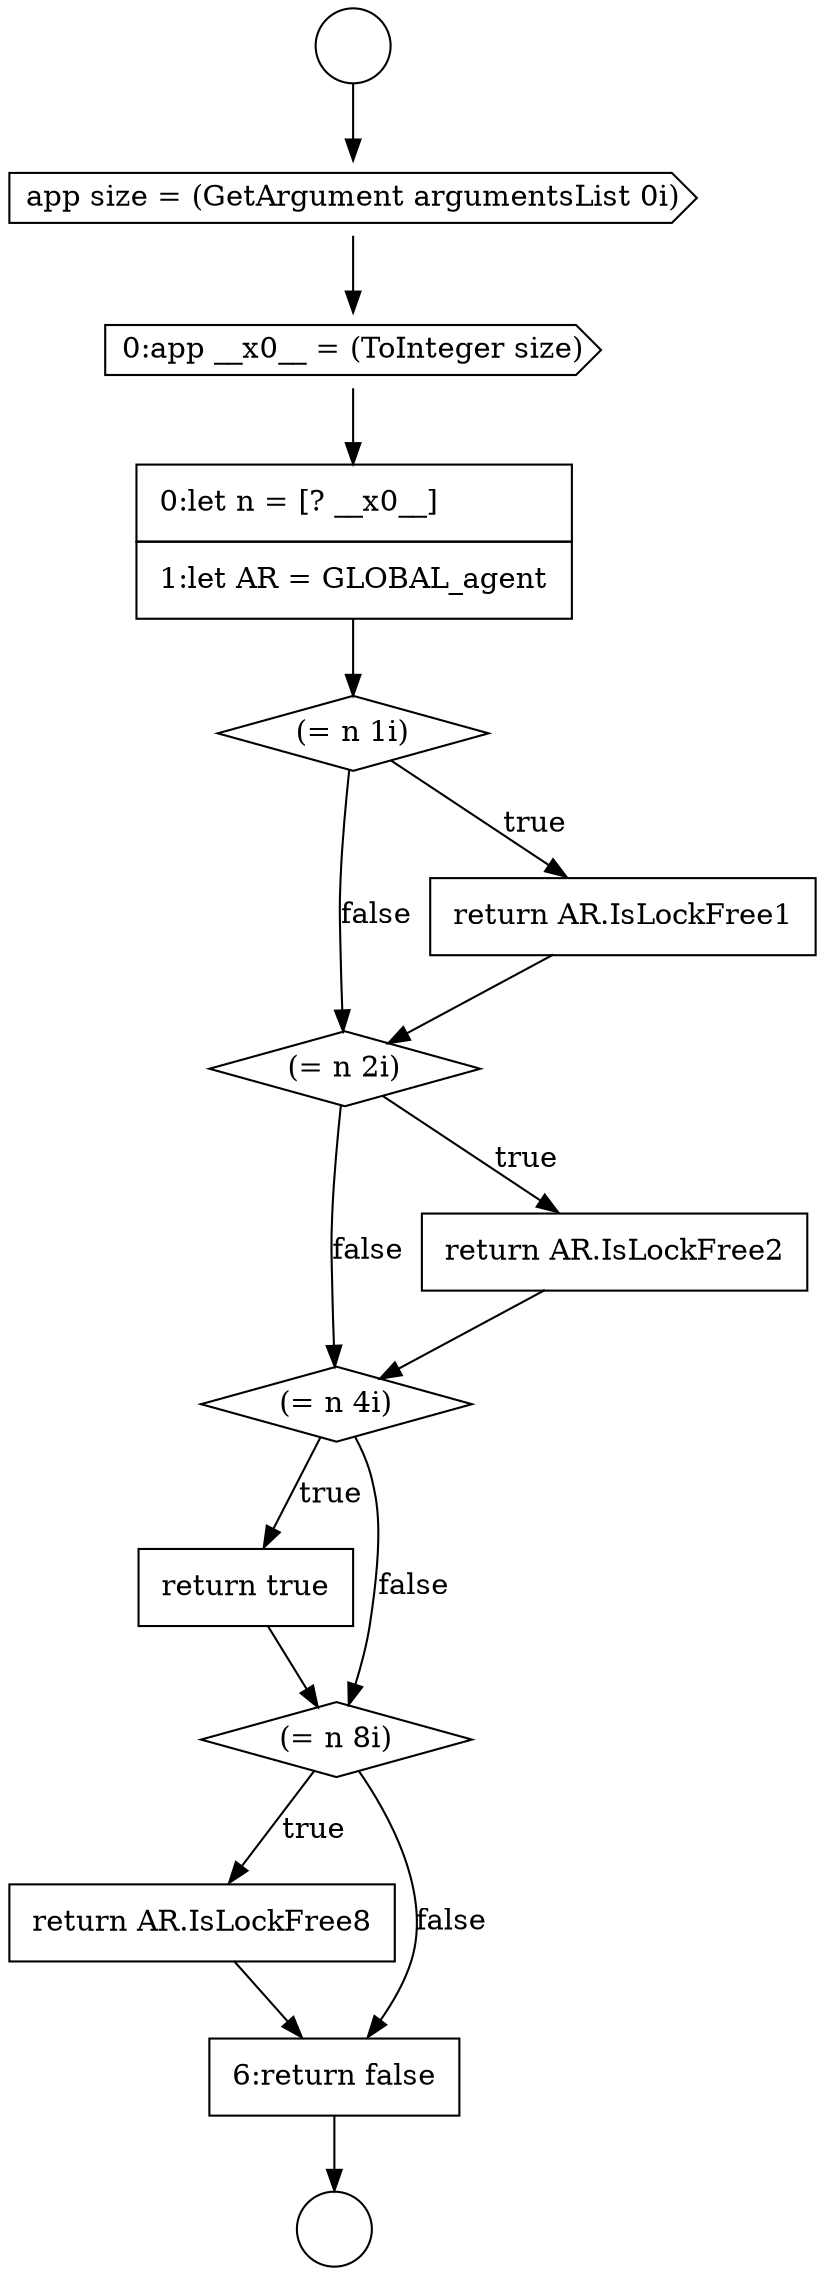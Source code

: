 digraph {
  node17524 [shape=diamond, label=<<font color="black">(= n 4i)</font>> color="black" fillcolor="white" style=filled]
  node17527 [shape=none, margin=0, label=<<font color="black">
    <table border="0" cellborder="1" cellspacing="0" cellpadding="10">
      <tr><td align="left">return AR.IsLockFree8</td></tr>
    </table>
  </font>> color="black" fillcolor="white" style=filled]
  node17517 [shape=cds, label=<<font color="black">app size = (GetArgument argumentsList 0i)</font>> color="black" fillcolor="white" style=filled]
  node17518 [shape=cds, label=<<font color="black">0:app __x0__ = (ToInteger size)</font>> color="black" fillcolor="white" style=filled]
  node17525 [shape=none, margin=0, label=<<font color="black">
    <table border="0" cellborder="1" cellspacing="0" cellpadding="10">
      <tr><td align="left">return true</td></tr>
    </table>
  </font>> color="black" fillcolor="white" style=filled]
  node17522 [shape=diamond, label=<<font color="black">(= n 2i)</font>> color="black" fillcolor="white" style=filled]
  node17515 [shape=circle label=" " color="black" fillcolor="white" style=filled]
  node17519 [shape=none, margin=0, label=<<font color="black">
    <table border="0" cellborder="1" cellspacing="0" cellpadding="10">
      <tr><td align="left">0:let n = [? __x0__]</td></tr>
      <tr><td align="left">1:let AR = GLOBAL_agent</td></tr>
    </table>
  </font>> color="black" fillcolor="white" style=filled]
  node17516 [shape=circle label=" " color="black" fillcolor="white" style=filled]
  node17520 [shape=diamond, label=<<font color="black">(= n 1i)</font>> color="black" fillcolor="white" style=filled]
  node17523 [shape=none, margin=0, label=<<font color="black">
    <table border="0" cellborder="1" cellspacing="0" cellpadding="10">
      <tr><td align="left">return AR.IsLockFree2</td></tr>
    </table>
  </font>> color="black" fillcolor="white" style=filled]
  node17526 [shape=diamond, label=<<font color="black">(= n 8i)</font>> color="black" fillcolor="white" style=filled]
  node17521 [shape=none, margin=0, label=<<font color="black">
    <table border="0" cellborder="1" cellspacing="0" cellpadding="10">
      <tr><td align="left">return AR.IsLockFree1</td></tr>
    </table>
  </font>> color="black" fillcolor="white" style=filled]
  node17528 [shape=none, margin=0, label=<<font color="black">
    <table border="0" cellborder="1" cellspacing="0" cellpadding="10">
      <tr><td align="left">6:return false</td></tr>
    </table>
  </font>> color="black" fillcolor="white" style=filled]
  node17518 -> node17519 [ color="black"]
  node17520 -> node17521 [label=<<font color="black">true</font>> color="black"]
  node17520 -> node17522 [label=<<font color="black">false</font>> color="black"]
  node17524 -> node17525 [label=<<font color="black">true</font>> color="black"]
  node17524 -> node17526 [label=<<font color="black">false</font>> color="black"]
  node17519 -> node17520 [ color="black"]
  node17528 -> node17516 [ color="black"]
  node17526 -> node17527 [label=<<font color="black">true</font>> color="black"]
  node17526 -> node17528 [label=<<font color="black">false</font>> color="black"]
  node17521 -> node17522 [ color="black"]
  node17523 -> node17524 [ color="black"]
  node17517 -> node17518 [ color="black"]
  node17522 -> node17523 [label=<<font color="black">true</font>> color="black"]
  node17522 -> node17524 [label=<<font color="black">false</font>> color="black"]
  node17515 -> node17517 [ color="black"]
  node17527 -> node17528 [ color="black"]
  node17525 -> node17526 [ color="black"]
}
